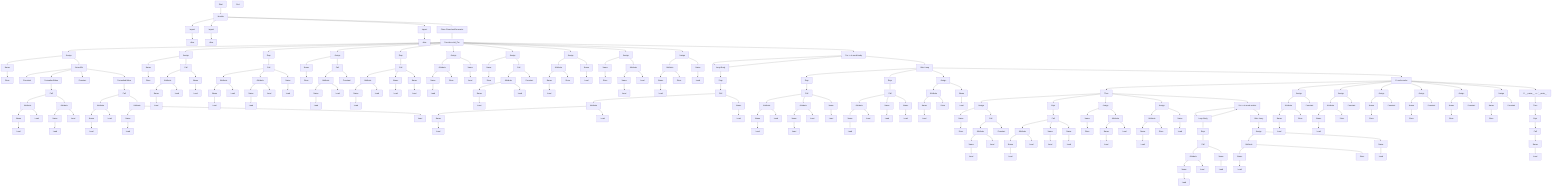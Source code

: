 flowchart TD
Start["Start"]
node1["Module"]
Start --> node1
node2["Import"]
node1 --> node2
node3["alias"]
node2 --> node3
node4["Import"]
node1 --> node4
node5["alias"]
node4 --> node5
node6["Import"]
node1 --> node6
node7["alias"]
node6 --> node7
node8["Class FlowchartGenerator"]
node1 --> node8
node9["Function visit_For"]
node8 --> node9
node10["Assign"]
node9 --> node10
node11["Name"]
node10 --> node11
node12["Store"]
node11 --> node12
node13["JoinedStr"]
node10 --> node13
node14["Constant"]
node13 --> node14
node15["FormattedValue"]
node13 --> node15
node16["Call"]
node15 --> node16
node17["Attribute"]
node16 --> node17
node18["Name"]
node17 --> node18
node19["Load"]
node18 --> node19
node20["Load"]
node17 --> node20
node21["Attribute"]
node16 --> node21
node22["Name"]
node21 --> node22
node23["Load"]
node22 --> node23
node24["Load"]
node21 --> node24
node25["Constant"]
node13 --> node25
node26["FormattedValue"]
node13 --> node26
node27["Call"]
node26 --> node27
node28["Attribute"]
node27 --> node28
node29["Name"]
node28 --> node29
node30["Load"]
node29 --> node30
node31["Load"]
node28 --> node31
node32["Attribute"]
node27 --> node32
node33["Name"]
node32 --> node33
node34["Load"]
node33 --> node34
node35["Load"]
node32 --> node35
node36["Assign"]
node9 --> node36
node37["Name"]
node36 --> node37
node38["Store"]
node37 --> node38
node39["Call"]
node36 --> node39
node40["Attribute"]
node39 --> node40
node41["Name"]
node40 --> node41
node42["Load"]
node41 --> node42
node43["Load"]
node40 --> node43
node44["Name"]
node39 --> node44
node45["Load"]
node44 --> node45
node46["Expr"]
node9 --> node46
node47["Call"]
node46 --> node47
node48["Attribute"]
node47 --> node48
node49["Name"]
node48 --> node49
node50["Load"]
node49 --> node50
node51["Load"]
node48 --> node51
node52["Attribute"]
node47 --> node52
node53["Name"]
node52 --> node53
node54["Load"]
node53 --> node54
node55["Load"]
node52 --> node55
node56["Name"]
node47 --> node56
node57["Load"]
node56 --> node57
node58["Assign"]
node9 --> node58
node59["Name"]
node58 --> node59
node60["Store"]
node59 --> node60
node61["Call"]
node58 --> node61
node62["Attribute"]
node61 --> node62
node63["Name"]
node62 --> node63
node64["Load"]
node63 --> node64
node65["Load"]
node62 --> node65
node66["Constant"]
node61 --> node66
node67["Expr"]
node9 --> node67
node68["Call"]
node67 --> node68
node69["Attribute"]
node68 --> node69
node70["Name"]
node69 --> node70
node71["Load"]
node70 --> node71
node72["Load"]
node69 --> node72
node73["Name"]
node68 --> node73
node74["Load"]
node73 --> node74
node75["Name"]
node68 --> node75
node76["Load"]
node75 --> node76
node77["Assign"]
node9 --> node77
node78["Attribute"]
node77 --> node78
node79["Name"]
node78 --> node79
node80["Load"]
node79 --> node80
node81["Store"]
node78 --> node81
node82["Name"]
node77 --> node82
node83["Load"]
node82 --> node83
node84["Assign"]
node9 --> node84
node85["Name"]
node84 --> node85
node86["Store"]
node85 --> node86
node87["Call"]
node84 --> node87
node88["Attribute"]
node87 --> node88
node89["Name"]
node88 --> node89
node90["Load"]
node89 --> node90
node91["Load"]
node88 --> node91
node92["Constant"]
node87 --> node92
node93["Assign"]
node9 --> node93
node94["Attribute"]
node93 --> node94
node95["Name"]
node94 --> node95
node96["Load"]
node95 --> node96
node97["Store"]
node94 --> node97
node98["Name"]
node93 --> node98
node99["Load"]
node98 --> node99
node100["Assign"]
node9 --> node100
node101["Name"]
node100 --> node101
node102["Store"]
node101 --> node102
node103["Attribute"]
node100 --> node103
node104["Name"]
node103 --> node104
node105["Load"]
node104 --> node105
node106["Load"]
node103 --> node106
node107["Assign"]
node9 --> node107
node108["Attribute"]
node107 --> node108
node109["Name"]
node108 --> node109
node110["Load"]
node109 --> node110
node111["Store"]
node108 --> node111
node112["Name"]
node107 --> node112
node113["Load"]
node112 --> node113
node114["For: n in node.body"]
node9 --> node114
node115["Loop Body"]
node114 --> node115
node116["After Loop"]
node117["Expr"]
node115 --> node117
node118["Call"]
node117 --> node118
node119["Attribute"]
node118 --> node119
node120["Name"]
node119 --> node120
node121["Load"]
node120 --> node121
node122["Load"]
node119 --> node122
node123["Name"]
node118 --> node123
node124["Load"]
node123 --> node124
node115 --> node114
node114 --> node116
node125["Expr"]
node116 --> node125
node126["Call"]
node125 --> node126
node127["Attribute"]
node126 --> node127
node128["Name"]
node127 --> node128
node129["Load"]
node128 --> node129
node130["Load"]
node127 --> node130
node131["Attribute"]
node126 --> node131
node132["Name"]
node131 --> node132
node133["Load"]
node132 --> node133
node134["Load"]
node131 --> node134
node135["Name"]
node126 --> node135
node136["Load"]
node135 --> node136
node137["Expr"]
node116 --> node137
node138["Call"]
node137 --> node138
node139["Attribute"]
node138 --> node139
node140["Name"]
node139 --> node140
node141["Load"]
node140 --> node141
node142["Load"]
node139 --> node142
node143["Name"]
node138 --> node143
node144["Load"]
node143 --> node144
node145["Name"]
node138 --> node145
node146["Load"]
node145 --> node146
node147["Assign"]
node116 --> node147
node148["Attribute"]
node147 --> node148
node149["Name"]
node148 --> node149
node150["Load"]
node149 --> node150
node151["Store"]
node148 --> node151
node152["Name"]
node147 --> node152
node153["Load"]
node152 --> node153
node154["If: node.orelse"]
node116 --> node154
node155["Then"]
node154 --> node155
node156["Assign"]
node155 --> node156
node157["Name"]
node156 --> node157
node158["Store"]
node157 --> node158
node159["Call"]
node156 --> node159
node160["Attribute"]
node159 --> node160
node161["Name"]
node160 --> node161
node162["Load"]
node161 --> node162
node163["Load"]
node160 --> node163
node164["Constant"]
node159 --> node164
node165["Expr"]
node155 --> node165
node166["Call"]
node165 --> node166
node167["Attribute"]
node166 --> node167
node168["Name"]
node167 --> node168
node169["Load"]
node168 --> node169
node170["Load"]
node167 --> node170
node171["Name"]
node166 --> node171
node172["Load"]
node171 --> node172
node173["Name"]
node166 --> node173
node174["Load"]
node173 --> node174
node175["Assign"]
node155 --> node175
node176["Name"]
node175 --> node176
node177["Store"]
node176 --> node177
node178["Attribute"]
node175 --> node178
node179["Name"]
node178 --> node179
node180["Load"]
node179 --> node180
node181["Load"]
node178 --> node181
node182["Assign"]
node155 --> node182
node183["Attribute"]
node182 --> node183
node184["Name"]
node183 --> node184
node185["Load"]
node184 --> node185
node186["Store"]
node183 --> node186
node187["Name"]
node182 --> node187
node188["Load"]
node187 --> node188
node189["For: n in node.orelse"]
node155 --> node189
node190["Loop Body"]
node189 --> node190
node191["After Loop"]
node192["Expr"]
node190 --> node192
node193["Call"]
node192 --> node193
node194["Attribute"]
node193 --> node194
node195["Name"]
node194 --> node195
node196["Load"]
node195 --> node196
node197["Load"]
node194 --> node197
node198["Name"]
node193 --> node198
node199["Load"]
node198 --> node199
node190 --> node189
node189 --> node191
node200["Assign"]
node191 --> node200
node201["Attribute"]
node200 --> node201
node202["Name"]
node201 --> node202
node203["Load"]
node202 --> node203
node204["Store"]
node201 --> node204
node205["Name"]
node200 --> node205
node206["Load"]
node205 --> node206
node207["Assign"]
node154 --> node207
node208["Attribute"]
node207 --> node208
node209["Name"]
node208 --> node209
node210["Load"]
node209 --> node210
node211["Store"]
node208 --> node211
node212["Constant"]
node207 --> node212
node213["Assign"]
node154 --> node213
node214["Attribute"]
node213 --> node214
node215["Name"]
node214 --> node215
node216["Load"]
node215 --> node216
node217["Store"]
node214 --> node217
node218["Constant"]
node213 --> node218
node219["Assign"]
node154 --> node219
node220["Name"]
node219 --> node220
node221["Store"]
node220 --> node221
node222["Constant"]
node219 --> node222
node223["Assign"]
node154 --> node223
node224["Name"]
node223 --> node224
node225["Store"]
node224 --> node225
node226["Constant"]
node223 --> node226
node227["Assign"]
node154 --> node227
node228["Name"]
node227 --> node228
node229["Store"]
node228 --> node229
node230["Constant"]
node227 --> node230
node231["Assign"]
node154 --> node231
node232["Name"]
node231 --> node232
node233["Store"]
node232 --> node233
node234["Constant"]
node231 --> node234
node235["If: __name__ == '__main__'"]
node154 --> node235
node236["Then"]
node235 --> node236
node237["Expr"]
node236 --> node237
node238["Call"]
node237 --> node238
node239["Name"]
node238 --> node239
node240["Load"]
node239 --> node240
End["End"]